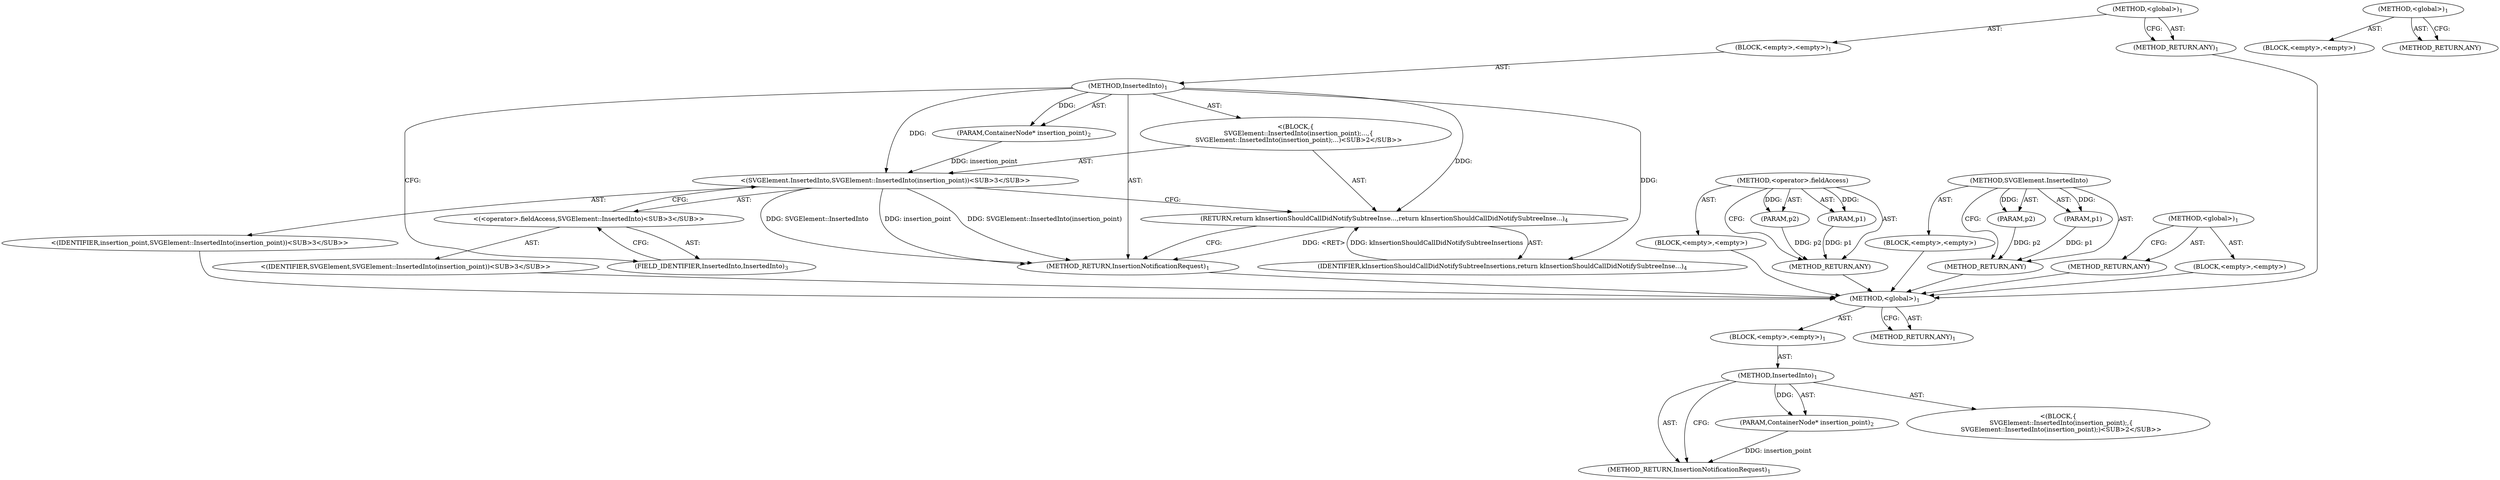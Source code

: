 digraph "&lt;global&gt;" {
vulnerable_6 [label=<(METHOD,&lt;global&gt;)<SUB>1</SUB>>];
vulnerable_7 [label=<(BLOCK,&lt;empty&gt;,&lt;empty&gt;)<SUB>1</SUB>>];
vulnerable_8 [label=<(METHOD,InsertedInto)<SUB>1</SUB>>];
vulnerable_9 [label=<(PARAM,ContainerNode* insertion_point)<SUB>2</SUB>>];
vulnerable_10 [label="<(BLOCK,{
   SVGElement::InsertedInto(insertion_point);...,{
   SVGElement::InsertedInto(insertion_point);...)<SUB>2</SUB>>"];
vulnerable_11 [label="<(SVGElement.InsertedInto,SVGElement::InsertedInto(insertion_point))<SUB>3</SUB>>"];
vulnerable_12 [label="<(&lt;operator&gt;.fieldAccess,SVGElement::InsertedInto)<SUB>3</SUB>>"];
vulnerable_13 [label="<(IDENTIFIER,SVGElement,SVGElement::InsertedInto(insertion_point))<SUB>3</SUB>>"];
vulnerable_14 [label=<(FIELD_IDENTIFIER,InsertedInto,InsertedInto)<SUB>3</SUB>>];
vulnerable_15 [label="<(IDENTIFIER,insertion_point,SVGElement::InsertedInto(insertion_point))<SUB>3</SUB>>"];
vulnerable_16 [label=<(RETURN,return kInsertionShouldCallDidNotifySubtreeInse...,return kInsertionShouldCallDidNotifySubtreeInse...)<SUB>4</SUB>>];
vulnerable_17 [label=<(IDENTIFIER,kInsertionShouldCallDidNotifySubtreeInsertions,return kInsertionShouldCallDidNotifySubtreeInse...)<SUB>4</SUB>>];
vulnerable_18 [label=<(METHOD_RETURN,InsertionNotificationRequest)<SUB>1</SUB>>];
vulnerable_20 [label=<(METHOD_RETURN,ANY)<SUB>1</SUB>>];
vulnerable_42 [label=<(METHOD,&lt;operator&gt;.fieldAccess)>];
vulnerable_43 [label=<(PARAM,p1)>];
vulnerable_44 [label=<(PARAM,p2)>];
vulnerable_45 [label=<(BLOCK,&lt;empty&gt;,&lt;empty&gt;)>];
vulnerable_46 [label=<(METHOD_RETURN,ANY)>];
vulnerable_37 [label=<(METHOD,SVGElement.InsertedInto)>];
vulnerable_38 [label=<(PARAM,p1)>];
vulnerable_39 [label=<(PARAM,p2)>];
vulnerable_40 [label=<(BLOCK,&lt;empty&gt;,&lt;empty&gt;)>];
vulnerable_41 [label=<(METHOD_RETURN,ANY)>];
vulnerable_31 [label=<(METHOD,&lt;global&gt;)<SUB>1</SUB>>];
vulnerable_32 [label=<(BLOCK,&lt;empty&gt;,&lt;empty&gt;)>];
vulnerable_33 [label=<(METHOD_RETURN,ANY)>];
fixed_6 [label=<(METHOD,&lt;global&gt;)<SUB>1</SUB>>];
fixed_7 [label=<(BLOCK,&lt;empty&gt;,&lt;empty&gt;)<SUB>1</SUB>>];
fixed_8 [label=<(METHOD,InsertedInto)<SUB>1</SUB>>];
fixed_9 [label=<(PARAM,ContainerNode* insertion_point)<SUB>2</SUB>>];
fixed_10 [label="<(BLOCK,{
   SVGElement::InsertedInto(insertion_point);,{
   SVGElement::InsertedInto(insertion_point);)<SUB>2</SUB>>"];
fixed_11 [label=<(METHOD_RETURN,InsertionNotificationRequest)<SUB>1</SUB>>];
fixed_13 [label=<(METHOD_RETURN,ANY)<SUB>1</SUB>>];
fixed_24 [label=<(METHOD,&lt;global&gt;)<SUB>1</SUB>>];
fixed_25 [label=<(BLOCK,&lt;empty&gt;,&lt;empty&gt;)>];
fixed_26 [label=<(METHOD_RETURN,ANY)>];
vulnerable_6 -> vulnerable_7  [key=0, label="AST: "];
vulnerable_6 -> vulnerable_20  [key=0, label="AST: "];
vulnerable_6 -> vulnerable_20  [key=1, label="CFG: "];
vulnerable_7 -> vulnerable_8  [key=0, label="AST: "];
vulnerable_8 -> vulnerable_9  [key=0, label="AST: "];
vulnerable_8 -> vulnerable_9  [key=1, label="DDG: "];
vulnerable_8 -> vulnerable_10  [key=0, label="AST: "];
vulnerable_8 -> vulnerable_18  [key=0, label="AST: "];
vulnerable_8 -> vulnerable_14  [key=0, label="CFG: "];
vulnerable_8 -> vulnerable_16  [key=0, label="DDG: "];
vulnerable_8 -> vulnerable_11  [key=0, label="DDG: "];
vulnerable_8 -> vulnerable_17  [key=0, label="DDG: "];
vulnerable_9 -> vulnerable_11  [key=0, label="DDG: insertion_point"];
vulnerable_10 -> vulnerable_11  [key=0, label="AST: "];
vulnerable_10 -> vulnerable_16  [key=0, label="AST: "];
vulnerable_11 -> vulnerable_12  [key=0, label="AST: "];
vulnerable_11 -> vulnerable_15  [key=0, label="AST: "];
vulnerable_11 -> vulnerable_16  [key=0, label="CFG: "];
vulnerable_11 -> vulnerable_18  [key=0, label="DDG: SVGElement::InsertedInto"];
vulnerable_11 -> vulnerable_18  [key=1, label="DDG: insertion_point"];
vulnerable_11 -> vulnerable_18  [key=2, label="DDG: SVGElement::InsertedInto(insertion_point)"];
vulnerable_12 -> vulnerable_13  [key=0, label="AST: "];
vulnerable_12 -> vulnerable_14  [key=0, label="AST: "];
vulnerable_12 -> vulnerable_11  [key=0, label="CFG: "];
vulnerable_13 -> fixed_6  [key=0];
vulnerable_14 -> vulnerable_12  [key=0, label="CFG: "];
vulnerable_15 -> fixed_6  [key=0];
vulnerable_16 -> vulnerable_17  [key=0, label="AST: "];
vulnerable_16 -> vulnerable_18  [key=0, label="CFG: "];
vulnerable_16 -> vulnerable_18  [key=1, label="DDG: &lt;RET&gt;"];
vulnerable_17 -> vulnerable_16  [key=0, label="DDG: kInsertionShouldCallDidNotifySubtreeInsertions"];
vulnerable_18 -> fixed_6  [key=0];
vulnerable_20 -> fixed_6  [key=0];
vulnerable_42 -> vulnerable_43  [key=0, label="AST: "];
vulnerable_42 -> vulnerable_43  [key=1, label="DDG: "];
vulnerable_42 -> vulnerable_45  [key=0, label="AST: "];
vulnerable_42 -> vulnerable_44  [key=0, label="AST: "];
vulnerable_42 -> vulnerable_44  [key=1, label="DDG: "];
vulnerable_42 -> vulnerable_46  [key=0, label="AST: "];
vulnerable_42 -> vulnerable_46  [key=1, label="CFG: "];
vulnerable_43 -> vulnerable_46  [key=0, label="DDG: p1"];
vulnerable_44 -> vulnerable_46  [key=0, label="DDG: p2"];
vulnerable_45 -> fixed_6  [key=0];
vulnerable_46 -> fixed_6  [key=0];
vulnerable_37 -> vulnerable_38  [key=0, label="AST: "];
vulnerable_37 -> vulnerable_38  [key=1, label="DDG: "];
vulnerable_37 -> vulnerable_40  [key=0, label="AST: "];
vulnerable_37 -> vulnerable_39  [key=0, label="AST: "];
vulnerable_37 -> vulnerable_39  [key=1, label="DDG: "];
vulnerable_37 -> vulnerable_41  [key=0, label="AST: "];
vulnerable_37 -> vulnerable_41  [key=1, label="CFG: "];
vulnerable_38 -> vulnerable_41  [key=0, label="DDG: p1"];
vulnerable_39 -> vulnerable_41  [key=0, label="DDG: p2"];
vulnerable_40 -> fixed_6  [key=0];
vulnerable_41 -> fixed_6  [key=0];
vulnerable_31 -> vulnerable_32  [key=0, label="AST: "];
vulnerable_31 -> vulnerable_33  [key=0, label="AST: "];
vulnerable_31 -> vulnerable_33  [key=1, label="CFG: "];
vulnerable_32 -> fixed_6  [key=0];
vulnerable_33 -> fixed_6  [key=0];
fixed_6 -> fixed_7  [key=0, label="AST: "];
fixed_6 -> fixed_13  [key=0, label="AST: "];
fixed_6 -> fixed_13  [key=1, label="CFG: "];
fixed_7 -> fixed_8  [key=0, label="AST: "];
fixed_8 -> fixed_9  [key=0, label="AST: "];
fixed_8 -> fixed_9  [key=1, label="DDG: "];
fixed_8 -> fixed_10  [key=0, label="AST: "];
fixed_8 -> fixed_11  [key=0, label="AST: "];
fixed_8 -> fixed_11  [key=1, label="CFG: "];
fixed_9 -> fixed_11  [key=0, label="DDG: insertion_point"];
fixed_24 -> fixed_25  [key=0, label="AST: "];
fixed_24 -> fixed_26  [key=0, label="AST: "];
fixed_24 -> fixed_26  [key=1, label="CFG: "];
}
